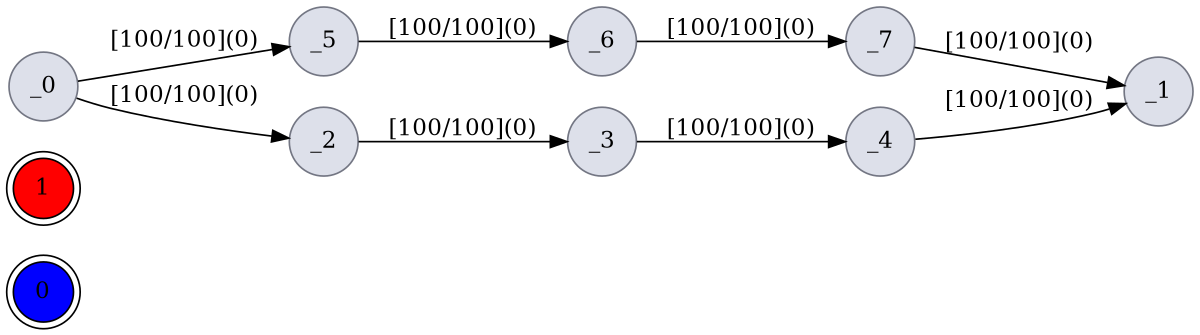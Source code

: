 digraph finite_state_machine {
 rankdir=LR;
  size="8,5";
node [shape = doublecircle, style=filled, fillcolor=blue]; 0;
node [shape = doublecircle, style=filled, fillcolor=red]; 1;
node [shape = circle, style=filled, fillcolor="#dde0ea", color="#737683"];
_4 -> _1 [ label = "[100/100](0)"];
_0 -> _5 [ label = "[100/100](0)"];
_0 -> _2 [ label = "[100/100](0)"];
_7 -> _1 [ label = "[100/100](0)"];
_6 -> _7 [ label = "[100/100](0)"];
_5 -> _6 [ label = "[100/100](0)"];
_3 -> _4 [ label = "[100/100](0)"];
_2 -> _3 [ label = "[100/100](0)"];
}
